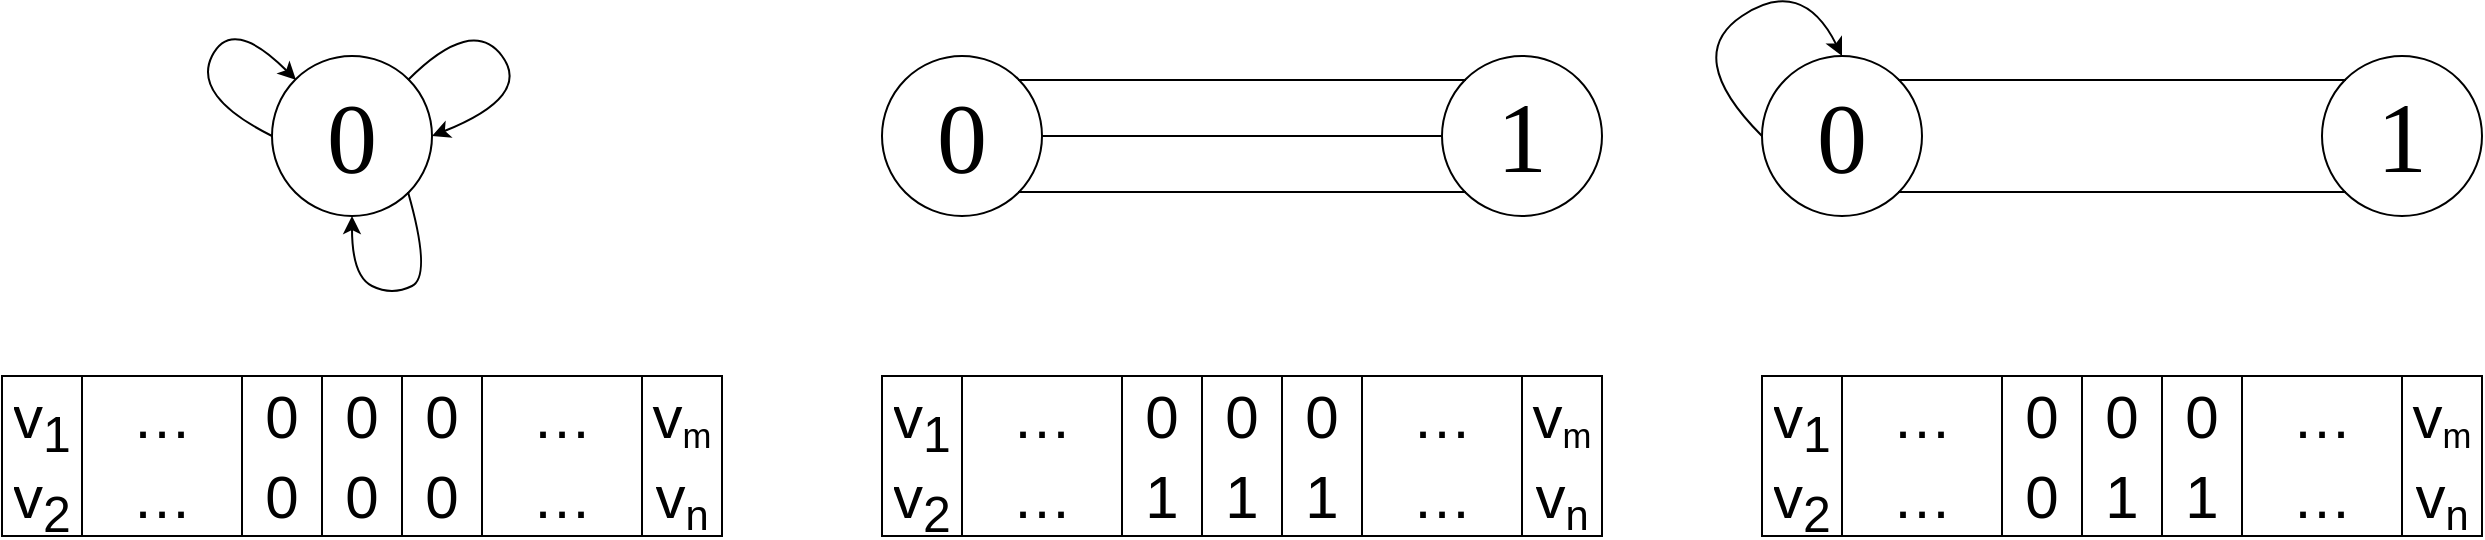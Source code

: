 <mxfile version="17.4.2" type="device"><diagram id="MKfzHpNzYJ8YK5ZVipmU" name="第 1 页"><mxGraphModel dx="918" dy="721" grid="1" gridSize="10" guides="1" tooltips="1" connect="1" arrows="1" fold="1" page="1" pageScale="1" pageWidth="1169" pageHeight="827" math="0" shadow="0"><root><mxCell id="0"/><mxCell id="1" parent="0"/><mxCell id="WsElSykzND-CtIo0P9mo-120" value="" style="shape=table;startSize=0;container=1;collapsible=0;childLayout=tableLayout;fontSize=30;strokeColor=default;fillColor=none;" vertex="1" parent="1"><mxGeometry x="640" y="400" width="360" height="80" as="geometry"/></mxCell><mxCell id="WsElSykzND-CtIo0P9mo-121" value="" style="shape=tableRow;horizontal=0;startSize=0;swimlaneHead=0;swimlaneBody=0;top=0;left=0;bottom=0;right=0;collapsible=0;dropTarget=0;fillColor=none;points=[[0,0.5],[1,0.5]];portConstraint=eastwest;fontSize=30;strokeColor=none;" vertex="1" parent="WsElSykzND-CtIo0P9mo-120"><mxGeometry width="360" height="80" as="geometry"/></mxCell><mxCell id="WsElSykzND-CtIo0P9mo-122" value="" style="shape=partialRectangle;html=1;whiteSpace=wrap;connectable=0;overflow=hidden;fillColor=none;top=0;left=0;bottom=0;right=0;pointerEvents=1;fontSize=30;strokeColor=none;" vertex="1" parent="WsElSykzND-CtIo0P9mo-121"><mxGeometry width="40" height="80" as="geometry"><mxRectangle width="40" height="80" as="alternateBounds"/></mxGeometry></mxCell><mxCell id="WsElSykzND-CtIo0P9mo-123" style="shape=partialRectangle;html=1;whiteSpace=wrap;connectable=0;overflow=hidden;fillColor=none;top=0;left=0;bottom=0;right=0;pointerEvents=1;fontSize=30;strokeColor=none;" vertex="1" parent="WsElSykzND-CtIo0P9mo-121"><mxGeometry x="40" width="80" height="80" as="geometry"><mxRectangle width="80" height="80" as="alternateBounds"/></mxGeometry></mxCell><mxCell id="WsElSykzND-CtIo0P9mo-124" value="" style="shape=partialRectangle;html=1;whiteSpace=wrap;connectable=0;overflow=hidden;fillColor=none;top=0;left=0;bottom=0;right=0;pointerEvents=1;fontSize=30;strokeColor=none;" vertex="1" parent="WsElSykzND-CtIo0P9mo-121"><mxGeometry x="120" width="40" height="80" as="geometry"><mxRectangle width="40" height="80" as="alternateBounds"/></mxGeometry></mxCell><mxCell id="WsElSykzND-CtIo0P9mo-125" value="" style="shape=partialRectangle;html=1;whiteSpace=wrap;connectable=0;overflow=hidden;fillColor=none;top=0;left=0;bottom=0;right=0;pointerEvents=1;fontSize=30;strokeColor=none;" vertex="1" parent="WsElSykzND-CtIo0P9mo-121"><mxGeometry x="160" width="40" height="80" as="geometry"><mxRectangle width="40" height="80" as="alternateBounds"/></mxGeometry></mxCell><mxCell id="WsElSykzND-CtIo0P9mo-126" value="" style="shape=partialRectangle;html=1;whiteSpace=wrap;connectable=0;overflow=hidden;fillColor=none;top=0;left=0;bottom=0;right=0;pointerEvents=1;fontSize=30;strokeColor=none;" vertex="1" parent="WsElSykzND-CtIo0P9mo-121"><mxGeometry x="200" width="40" height="80" as="geometry"><mxRectangle width="40" height="80" as="alternateBounds"/></mxGeometry></mxCell><mxCell id="WsElSykzND-CtIo0P9mo-127" value="" style="shape=partialRectangle;html=1;whiteSpace=wrap;connectable=0;overflow=hidden;fillColor=none;top=0;left=0;bottom=0;right=0;pointerEvents=1;fontSize=30;strokeColor=none;" vertex="1" parent="WsElSykzND-CtIo0P9mo-121"><mxGeometry x="240" width="80" height="80" as="geometry"><mxRectangle width="80" height="80" as="alternateBounds"/></mxGeometry></mxCell><mxCell id="WsElSykzND-CtIo0P9mo-128" value="" style="shape=partialRectangle;html=1;whiteSpace=wrap;connectable=0;overflow=hidden;fillColor=none;top=0;left=0;bottom=0;right=0;pointerEvents=1;fontSize=30;strokeColor=none;" vertex="1" parent="WsElSykzND-CtIo0P9mo-121"><mxGeometry x="320" width="40" height="80" as="geometry"><mxRectangle width="40" height="80" as="alternateBounds"/></mxGeometry></mxCell><mxCell id="WsElSykzND-CtIo0P9mo-6" value="" style="shape=table;startSize=0;container=1;collapsible=0;childLayout=tableLayout;fontSize=30;strokeColor=none;fillColor=none;" vertex="1" parent="1"><mxGeometry x="200" y="400" width="360" height="80" as="geometry"/></mxCell><mxCell id="WsElSykzND-CtIo0P9mo-7" value="" style="shape=tableRow;horizontal=0;startSize=0;swimlaneHead=0;swimlaneBody=0;top=0;left=0;bottom=0;right=0;collapsible=0;dropTarget=0;fillColor=none;points=[[0,0.5],[1,0.5]];portConstraint=eastwest;fontSize=30;strokeColor=none;" vertex="1" parent="WsElSykzND-CtIo0P9mo-6"><mxGeometry width="360" height="40" as="geometry"/></mxCell><mxCell id="WsElSykzND-CtIo0P9mo-70" value="v&lt;sub&gt;1&lt;/sub&gt;" style="shape=partialRectangle;html=1;whiteSpace=wrap;connectable=0;overflow=hidden;fillColor=none;top=0;left=0;bottom=0;right=0;pointerEvents=1;fontSize=30;strokeColor=none;" vertex="1" parent="WsElSykzND-CtIo0P9mo-7"><mxGeometry width="40" height="40" as="geometry"><mxRectangle width="40" height="40" as="alternateBounds"/></mxGeometry></mxCell><mxCell id="WsElSykzND-CtIo0P9mo-68" value="…" style="shape=partialRectangle;html=1;whiteSpace=wrap;connectable=0;overflow=hidden;fillColor=none;top=0;left=0;bottom=0;right=0;pointerEvents=1;fontSize=30;strokeColor=none;" vertex="1" parent="WsElSykzND-CtIo0P9mo-7"><mxGeometry x="40" width="80" height="40" as="geometry"><mxRectangle width="80" height="40" as="alternateBounds"/></mxGeometry></mxCell><mxCell id="WsElSykzND-CtIo0P9mo-8" value="0" style="shape=partialRectangle;html=1;whiteSpace=wrap;connectable=0;overflow=hidden;fillColor=none;top=0;left=0;bottom=0;right=0;pointerEvents=1;fontSize=30;strokeColor=none;" vertex="1" parent="WsElSykzND-CtIo0P9mo-7"><mxGeometry x="120" width="40" height="40" as="geometry"><mxRectangle width="40" height="40" as="alternateBounds"/></mxGeometry></mxCell><mxCell id="WsElSykzND-CtIo0P9mo-9" value="0" style="shape=partialRectangle;html=1;whiteSpace=wrap;connectable=0;overflow=hidden;fillColor=none;top=0;left=0;bottom=0;right=0;pointerEvents=1;fontSize=30;strokeColor=none;" vertex="1" parent="WsElSykzND-CtIo0P9mo-7"><mxGeometry x="160" width="40" height="40" as="geometry"><mxRectangle width="40" height="40" as="alternateBounds"/></mxGeometry></mxCell><mxCell id="WsElSykzND-CtIo0P9mo-10" value="0" style="shape=partialRectangle;html=1;whiteSpace=wrap;connectable=0;overflow=hidden;fillColor=none;top=0;left=0;bottom=0;right=0;pointerEvents=1;fontSize=30;strokeColor=none;" vertex="1" parent="WsElSykzND-CtIo0P9mo-7"><mxGeometry x="200" width="40" height="40" as="geometry"><mxRectangle width="40" height="40" as="alternateBounds"/></mxGeometry></mxCell><mxCell id="WsElSykzND-CtIo0P9mo-11" value="&lt;span&gt;…&lt;/span&gt;" style="shape=partialRectangle;html=1;whiteSpace=wrap;connectable=0;overflow=hidden;fillColor=none;top=0;left=0;bottom=0;right=0;pointerEvents=1;fontSize=30;strokeColor=none;" vertex="1" parent="WsElSykzND-CtIo0P9mo-7"><mxGeometry x="240" width="80" height="40" as="geometry"><mxRectangle width="80" height="40" as="alternateBounds"/></mxGeometry></mxCell><mxCell id="WsElSykzND-CtIo0P9mo-12" value="v&lt;span style=&quot;font-size: 20.833px&quot;&gt;&lt;sub&gt;m&lt;/sub&gt;&lt;/span&gt;" style="shape=partialRectangle;html=1;whiteSpace=wrap;connectable=0;overflow=hidden;fillColor=none;top=0;left=0;bottom=0;right=0;pointerEvents=1;fontSize=30;strokeColor=none;" vertex="1" parent="WsElSykzND-CtIo0P9mo-7"><mxGeometry x="320" width="40" height="40" as="geometry"><mxRectangle width="40" height="40" as="alternateBounds"/></mxGeometry></mxCell><mxCell id="WsElSykzND-CtIo0P9mo-18" value="" style="shape=tableRow;horizontal=0;startSize=0;swimlaneHead=0;swimlaneBody=0;top=0;left=0;bottom=0;right=0;collapsible=0;dropTarget=0;fillColor=none;points=[[0,0.5],[1,0.5]];portConstraint=eastwest;fontSize=30;strokeColor=none;" vertex="1" parent="WsElSykzND-CtIo0P9mo-6"><mxGeometry y="40" width="360" height="40" as="geometry"/></mxCell><mxCell id="WsElSykzND-CtIo0P9mo-71" value="v&lt;sub&gt;2&lt;/sub&gt;" style="shape=partialRectangle;html=1;whiteSpace=wrap;connectable=0;overflow=hidden;fillColor=none;top=0;left=0;bottom=0;right=0;pointerEvents=1;fontSize=30;strokeColor=none;" vertex="1" parent="WsElSykzND-CtIo0P9mo-18"><mxGeometry width="40" height="40" as="geometry"><mxRectangle width="40" height="40" as="alternateBounds"/></mxGeometry></mxCell><mxCell id="WsElSykzND-CtIo0P9mo-69" value="&lt;span&gt;…&lt;/span&gt;" style="shape=partialRectangle;html=1;whiteSpace=wrap;connectable=0;overflow=hidden;fillColor=none;top=0;left=0;bottom=0;right=0;pointerEvents=1;fontSize=30;strokeColor=none;" vertex="1" parent="WsElSykzND-CtIo0P9mo-18"><mxGeometry x="40" width="80" height="40" as="geometry"><mxRectangle width="80" height="40" as="alternateBounds"/></mxGeometry></mxCell><mxCell id="WsElSykzND-CtIo0P9mo-19" value="0" style="shape=partialRectangle;html=1;whiteSpace=wrap;connectable=0;overflow=hidden;fillColor=none;top=0;left=0;bottom=0;right=0;pointerEvents=1;fontSize=30;strokeColor=none;" vertex="1" parent="WsElSykzND-CtIo0P9mo-18"><mxGeometry x="120" width="40" height="40" as="geometry"><mxRectangle width="40" height="40" as="alternateBounds"/></mxGeometry></mxCell><mxCell id="WsElSykzND-CtIo0P9mo-20" value="0" style="shape=partialRectangle;html=1;whiteSpace=wrap;connectable=0;overflow=hidden;fillColor=none;top=0;left=0;bottom=0;right=0;pointerEvents=1;fontSize=30;strokeColor=none;" vertex="1" parent="WsElSykzND-CtIo0P9mo-18"><mxGeometry x="160" width="40" height="40" as="geometry"><mxRectangle width="40" height="40" as="alternateBounds"/></mxGeometry></mxCell><mxCell id="WsElSykzND-CtIo0P9mo-21" value="0" style="shape=partialRectangle;html=1;whiteSpace=wrap;connectable=0;overflow=hidden;fillColor=none;top=0;left=0;bottom=0;right=0;pointerEvents=1;fontSize=30;strokeColor=none;" vertex="1" parent="WsElSykzND-CtIo0P9mo-18"><mxGeometry x="200" width="40" height="40" as="geometry"><mxRectangle width="40" height="40" as="alternateBounds"/></mxGeometry></mxCell><mxCell id="WsElSykzND-CtIo0P9mo-22" value="&lt;span&gt;…&lt;/span&gt;" style="shape=partialRectangle;html=1;whiteSpace=wrap;connectable=0;overflow=hidden;fillColor=none;top=0;left=0;bottom=0;right=0;pointerEvents=1;fontSize=30;strokeColor=none;" vertex="1" parent="WsElSykzND-CtIo0P9mo-18"><mxGeometry x="240" width="80" height="40" as="geometry"><mxRectangle width="80" height="40" as="alternateBounds"/></mxGeometry></mxCell><mxCell id="WsElSykzND-CtIo0P9mo-23" value="&lt;span&gt;v&lt;/span&gt;&lt;span style=&quot;font-size: 25px&quot;&gt;&lt;sub&gt;n&lt;/sub&gt;&lt;/span&gt;" style="shape=partialRectangle;html=1;whiteSpace=wrap;connectable=0;overflow=hidden;fillColor=none;top=0;left=0;bottom=0;right=0;pointerEvents=1;fontSize=30;strokeColor=none;" vertex="1" parent="WsElSykzND-CtIo0P9mo-18"><mxGeometry x="320" width="40" height="40" as="geometry"><mxRectangle width="40" height="40" as="alternateBounds"/></mxGeometry></mxCell><mxCell id="WsElSykzND-CtIo0P9mo-1" value="0" style="ellipse;whiteSpace=wrap;html=1;aspect=fixed;fontFamily=Times New Roman;fontSize=50;points=[[0,0.5,0,0,0],[0.15,0.15,0,0,0],[0.15,0.85,0,0,0],[0.5,0,0,0,0],[0.5,0.5,0,0,0],[0.5,1,0,0,0],[0.85,0.15,0,0,0],[0.85,0.85,0,0,0],[1,0.5,0,0,0]];" vertex="1" parent="1"><mxGeometry x="335" y="240" width="80" height="80" as="geometry"/></mxCell><mxCell id="WsElSykzND-CtIo0P9mo-3" value="" style="curved=1;endArrow=classic;html=1;rounded=0;exitX=0.85;exitY=0.85;exitDx=0;exitDy=0;exitPerimeter=0;entryX=0.5;entryY=1;entryDx=0;entryDy=0;entryPerimeter=0;" edge="1" parent="1" source="WsElSykzND-CtIo0P9mo-1" target="WsElSykzND-CtIo0P9mo-1"><mxGeometry width="50" height="50" relative="1" as="geometry"><mxPoint x="245" y="340" as="sourcePoint"/><mxPoint x="295" y="290" as="targetPoint"/><Array as="points"><mxPoint x="415" y="350"/><mxPoint x="395" y="360"/><mxPoint x="375" y="350"/></Array></mxGeometry></mxCell><mxCell id="WsElSykzND-CtIo0P9mo-4" value="" style="curved=1;endArrow=classic;html=1;rounded=0;exitX=0;exitY=0.5;exitDx=0;exitDy=0;exitPerimeter=0;entryX=0.15;entryY=0.15;entryDx=0;entryDy=0;entryPerimeter=0;" edge="1" parent="1" source="WsElSykzND-CtIo0P9mo-1" target="WsElSykzND-CtIo0P9mo-1"><mxGeometry width="50" height="50" relative="1" as="geometry"><mxPoint x="215" y="260" as="sourcePoint"/><mxPoint x="265" y="210" as="targetPoint"/><Array as="points"><mxPoint x="295" y="260"/><mxPoint x="315" y="220"/></Array></mxGeometry></mxCell><mxCell id="WsElSykzND-CtIo0P9mo-5" value="" style="curved=1;endArrow=classic;html=1;rounded=0;fontSize=50;exitX=0.85;exitY=0.15;exitDx=0;exitDy=0;exitPerimeter=0;entryX=1;entryY=0.5;entryDx=0;entryDy=0;entryPerimeter=0;" edge="1" parent="1" source="WsElSykzND-CtIo0P9mo-1" target="WsElSykzND-CtIo0P9mo-1"><mxGeometry width="50" height="50" relative="1" as="geometry"><mxPoint x="505" y="230" as="sourcePoint"/><mxPoint x="555" y="180" as="targetPoint"/><Array as="points"><mxPoint x="435" y="220"/><mxPoint x="465" y="260"/></Array></mxGeometry></mxCell><mxCell id="WsElSykzND-CtIo0P9mo-80" value="" style="shape=table;startSize=0;container=1;collapsible=0;childLayout=tableLayout;fontSize=30;strokeColor=default;fillColor=none;" vertex="1" parent="1"><mxGeometry x="200" y="400" width="360" height="80" as="geometry"/></mxCell><mxCell id="WsElSykzND-CtIo0P9mo-81" value="" style="shape=tableRow;horizontal=0;startSize=0;swimlaneHead=0;swimlaneBody=0;top=0;left=0;bottom=0;right=0;collapsible=0;dropTarget=0;fillColor=none;points=[[0,0.5],[1,0.5]];portConstraint=eastwest;fontSize=30;strokeColor=none;" vertex="1" parent="WsElSykzND-CtIo0P9mo-80"><mxGeometry width="360" height="80" as="geometry"/></mxCell><mxCell id="WsElSykzND-CtIo0P9mo-82" value="" style="shape=partialRectangle;html=1;whiteSpace=wrap;connectable=0;overflow=hidden;fillColor=none;top=0;left=0;bottom=0;right=0;pointerEvents=1;fontSize=30;strokeColor=none;" vertex="1" parent="WsElSykzND-CtIo0P9mo-81"><mxGeometry width="40" height="80" as="geometry"><mxRectangle width="40" height="80" as="alternateBounds"/></mxGeometry></mxCell><mxCell id="WsElSykzND-CtIo0P9mo-83" style="shape=partialRectangle;html=1;whiteSpace=wrap;connectable=0;overflow=hidden;fillColor=none;top=0;left=0;bottom=0;right=0;pointerEvents=1;fontSize=30;strokeColor=none;" vertex="1" parent="WsElSykzND-CtIo0P9mo-81"><mxGeometry x="40" width="80" height="80" as="geometry"><mxRectangle width="80" height="80" as="alternateBounds"/></mxGeometry></mxCell><mxCell id="WsElSykzND-CtIo0P9mo-84" value="" style="shape=partialRectangle;html=1;whiteSpace=wrap;connectable=0;overflow=hidden;fillColor=none;top=0;left=0;bottom=0;right=0;pointerEvents=1;fontSize=30;strokeColor=none;" vertex="1" parent="WsElSykzND-CtIo0P9mo-81"><mxGeometry x="120" width="40" height="80" as="geometry"><mxRectangle width="40" height="80" as="alternateBounds"/></mxGeometry></mxCell><mxCell id="WsElSykzND-CtIo0P9mo-85" value="" style="shape=partialRectangle;html=1;whiteSpace=wrap;connectable=0;overflow=hidden;fillColor=none;top=0;left=0;bottom=0;right=0;pointerEvents=1;fontSize=30;strokeColor=none;" vertex="1" parent="WsElSykzND-CtIo0P9mo-81"><mxGeometry x="160" width="40" height="80" as="geometry"><mxRectangle width="40" height="80" as="alternateBounds"/></mxGeometry></mxCell><mxCell id="WsElSykzND-CtIo0P9mo-86" value="" style="shape=partialRectangle;html=1;whiteSpace=wrap;connectable=0;overflow=hidden;fillColor=none;top=0;left=0;bottom=0;right=0;pointerEvents=1;fontSize=30;strokeColor=none;" vertex="1" parent="WsElSykzND-CtIo0P9mo-81"><mxGeometry x="200" width="40" height="80" as="geometry"><mxRectangle width="40" height="80" as="alternateBounds"/></mxGeometry></mxCell><mxCell id="WsElSykzND-CtIo0P9mo-87" value="" style="shape=partialRectangle;html=1;whiteSpace=wrap;connectable=0;overflow=hidden;fillColor=none;top=0;left=0;bottom=0;right=0;pointerEvents=1;fontSize=30;strokeColor=none;" vertex="1" parent="WsElSykzND-CtIo0P9mo-81"><mxGeometry x="240" width="80" height="80" as="geometry"><mxRectangle width="80" height="80" as="alternateBounds"/></mxGeometry></mxCell><mxCell id="WsElSykzND-CtIo0P9mo-88" value="" style="shape=partialRectangle;html=1;whiteSpace=wrap;connectable=0;overflow=hidden;fillColor=none;top=0;left=0;bottom=0;right=0;pointerEvents=1;fontSize=30;strokeColor=none;" vertex="1" parent="WsElSykzND-CtIo0P9mo-81"><mxGeometry x="320" width="40" height="80" as="geometry"><mxRectangle width="40" height="80" as="alternateBounds"/></mxGeometry></mxCell><mxCell id="WsElSykzND-CtIo0P9mo-98" value="0" style="ellipse;whiteSpace=wrap;html=1;aspect=fixed;fontFamily=Times New Roman;fontSize=50;points=[[0,0.5,0,0,0],[0.15,0.15,0,0,0],[0.15,0.85,0,0,0],[0.5,0,0,0,0],[0.5,0.5,0,0,0],[0.5,1,0,0,0],[0.85,0.15,0,0,0],[0.85,0.85,0,0,0],[1,0.5,0,0,0]];" vertex="1" parent="1"><mxGeometry x="640" y="240" width="80" height="80" as="geometry"/></mxCell><mxCell id="WsElSykzND-CtIo0P9mo-99" value="1" style="ellipse;whiteSpace=wrap;html=1;aspect=fixed;fontFamily=Times New Roman;fontSize=50;points=[[0,0.5,0,0,0],[0.15,0.15,0,0,0],[0.15,0.85,0,0,0],[0.5,0,0,0,0],[0.5,0.5,0,0,0],[0.5,1,0,0,0],[0.85,0.15,0,0,0],[0.85,0.85,0,0,0],[1,0.5,0,0,0]];" vertex="1" parent="1"><mxGeometry x="920" y="240" width="80" height="80" as="geometry"/></mxCell><mxCell id="WsElSykzND-CtIo0P9mo-100" value="" style="endArrow=none;html=1;rounded=0;fontSize=50;exitX=0.85;exitY=0.15;exitDx=0;exitDy=0;exitPerimeter=0;entryX=0.15;entryY=0.15;entryDx=0;entryDy=0;entryPerimeter=0;" edge="1" parent="1" source="WsElSykzND-CtIo0P9mo-98" target="WsElSykzND-CtIo0P9mo-99"><mxGeometry width="50" height="50" relative="1" as="geometry"><mxPoint x="750" y="390" as="sourcePoint"/><mxPoint x="800" y="340" as="targetPoint"/></mxGeometry></mxCell><mxCell id="WsElSykzND-CtIo0P9mo-101" value="" style="endArrow=none;html=1;rounded=0;fontSize=50;exitX=1;exitY=0.5;exitDx=0;exitDy=0;exitPerimeter=0;entryX=0;entryY=0.5;entryDx=0;entryDy=0;entryPerimeter=0;" edge="1" parent="1" source="WsElSykzND-CtIo0P9mo-98" target="WsElSykzND-CtIo0P9mo-99"><mxGeometry width="50" height="50" relative="1" as="geometry"><mxPoint x="718" y="262.0" as="sourcePoint"/><mxPoint x="942" y="262.0" as="targetPoint"/></mxGeometry></mxCell><mxCell id="WsElSykzND-CtIo0P9mo-102" value="" style="endArrow=none;html=1;rounded=0;fontSize=50;exitX=0.85;exitY=0.85;exitDx=0;exitDy=0;exitPerimeter=0;entryX=0.15;entryY=0.85;entryDx=0;entryDy=0;entryPerimeter=0;" edge="1" parent="1" source="WsElSykzND-CtIo0P9mo-98" target="WsElSykzND-CtIo0P9mo-99"><mxGeometry width="50" height="50" relative="1" as="geometry"><mxPoint x="728" y="272.0" as="sourcePoint"/><mxPoint x="952" y="272.0" as="targetPoint"/></mxGeometry></mxCell><mxCell id="WsElSykzND-CtIo0P9mo-103" value="" style="shape=table;startSize=0;container=1;collapsible=0;childLayout=tableLayout;fontSize=30;strokeColor=none;fillColor=none;" vertex="1" parent="1"><mxGeometry x="640" y="400" width="360" height="80" as="geometry"/></mxCell><mxCell id="WsElSykzND-CtIo0P9mo-104" value="" style="shape=tableRow;horizontal=0;startSize=0;swimlaneHead=0;swimlaneBody=0;top=0;left=0;bottom=0;right=0;collapsible=0;dropTarget=0;fillColor=none;points=[[0,0.5],[1,0.5]];portConstraint=eastwest;fontSize=30;strokeColor=none;" vertex="1" parent="WsElSykzND-CtIo0P9mo-103"><mxGeometry width="360" height="40" as="geometry"/></mxCell><mxCell id="WsElSykzND-CtIo0P9mo-105" value="v&lt;sub&gt;1&lt;/sub&gt;" style="shape=partialRectangle;html=1;whiteSpace=wrap;connectable=0;overflow=hidden;fillColor=none;top=0;left=0;bottom=0;right=0;pointerEvents=1;fontSize=30;strokeColor=none;" vertex="1" parent="WsElSykzND-CtIo0P9mo-104"><mxGeometry width="40" height="40" as="geometry"><mxRectangle width="40" height="40" as="alternateBounds"/></mxGeometry></mxCell><mxCell id="WsElSykzND-CtIo0P9mo-106" value="…" style="shape=partialRectangle;html=1;whiteSpace=wrap;connectable=0;overflow=hidden;fillColor=none;top=0;left=0;bottom=0;right=0;pointerEvents=1;fontSize=30;strokeColor=none;" vertex="1" parent="WsElSykzND-CtIo0P9mo-104"><mxGeometry x="40" width="80" height="40" as="geometry"><mxRectangle width="80" height="40" as="alternateBounds"/></mxGeometry></mxCell><mxCell id="WsElSykzND-CtIo0P9mo-107" value="0" style="shape=partialRectangle;html=1;whiteSpace=wrap;connectable=0;overflow=hidden;fillColor=none;top=0;left=0;bottom=0;right=0;pointerEvents=1;fontSize=30;strokeColor=none;" vertex="1" parent="WsElSykzND-CtIo0P9mo-104"><mxGeometry x="120" width="40" height="40" as="geometry"><mxRectangle width="40" height="40" as="alternateBounds"/></mxGeometry></mxCell><mxCell id="WsElSykzND-CtIo0P9mo-108" value="0" style="shape=partialRectangle;html=1;whiteSpace=wrap;connectable=0;overflow=hidden;fillColor=none;top=0;left=0;bottom=0;right=0;pointerEvents=1;fontSize=30;strokeColor=none;" vertex="1" parent="WsElSykzND-CtIo0P9mo-104"><mxGeometry x="160" width="40" height="40" as="geometry"><mxRectangle width="40" height="40" as="alternateBounds"/></mxGeometry></mxCell><mxCell id="WsElSykzND-CtIo0P9mo-109" value="0" style="shape=partialRectangle;html=1;whiteSpace=wrap;connectable=0;overflow=hidden;fillColor=none;top=0;left=0;bottom=0;right=0;pointerEvents=1;fontSize=30;strokeColor=none;" vertex="1" parent="WsElSykzND-CtIo0P9mo-104"><mxGeometry x="200" width="40" height="40" as="geometry"><mxRectangle width="40" height="40" as="alternateBounds"/></mxGeometry></mxCell><mxCell id="WsElSykzND-CtIo0P9mo-110" value="&lt;span&gt;…&lt;/span&gt;" style="shape=partialRectangle;html=1;whiteSpace=wrap;connectable=0;overflow=hidden;fillColor=none;top=0;left=0;bottom=0;right=0;pointerEvents=1;fontSize=30;strokeColor=none;" vertex="1" parent="WsElSykzND-CtIo0P9mo-104"><mxGeometry x="240" width="80" height="40" as="geometry"><mxRectangle width="80" height="40" as="alternateBounds"/></mxGeometry></mxCell><mxCell id="WsElSykzND-CtIo0P9mo-111" value="v&lt;span style=&quot;font-size: 20.833px&quot;&gt;&lt;sub&gt;m&lt;/sub&gt;&lt;/span&gt;" style="shape=partialRectangle;html=1;whiteSpace=wrap;connectable=0;overflow=hidden;fillColor=none;top=0;left=0;bottom=0;right=0;pointerEvents=1;fontSize=30;strokeColor=none;" vertex="1" parent="WsElSykzND-CtIo0P9mo-104"><mxGeometry x="320" width="40" height="40" as="geometry"><mxRectangle width="40" height="40" as="alternateBounds"/></mxGeometry></mxCell><mxCell id="WsElSykzND-CtIo0P9mo-112" value="" style="shape=tableRow;horizontal=0;startSize=0;swimlaneHead=0;swimlaneBody=0;top=0;left=0;bottom=0;right=0;collapsible=0;dropTarget=0;fillColor=none;points=[[0,0.5],[1,0.5]];portConstraint=eastwest;fontSize=30;strokeColor=none;" vertex="1" parent="WsElSykzND-CtIo0P9mo-103"><mxGeometry y="40" width="360" height="40" as="geometry"/></mxCell><mxCell id="WsElSykzND-CtIo0P9mo-113" value="v&lt;sub&gt;2&lt;/sub&gt;" style="shape=partialRectangle;html=1;whiteSpace=wrap;connectable=0;overflow=hidden;fillColor=none;top=0;left=0;bottom=0;right=0;pointerEvents=1;fontSize=30;strokeColor=none;" vertex="1" parent="WsElSykzND-CtIo0P9mo-112"><mxGeometry width="40" height="40" as="geometry"><mxRectangle width="40" height="40" as="alternateBounds"/></mxGeometry></mxCell><mxCell id="WsElSykzND-CtIo0P9mo-114" value="&lt;span&gt;…&lt;/span&gt;" style="shape=partialRectangle;html=1;whiteSpace=wrap;connectable=0;overflow=hidden;fillColor=none;top=0;left=0;bottom=0;right=0;pointerEvents=1;fontSize=30;strokeColor=none;" vertex="1" parent="WsElSykzND-CtIo0P9mo-112"><mxGeometry x="40" width="80" height="40" as="geometry"><mxRectangle width="80" height="40" as="alternateBounds"/></mxGeometry></mxCell><mxCell id="WsElSykzND-CtIo0P9mo-115" value="1" style="shape=partialRectangle;html=1;whiteSpace=wrap;connectable=0;overflow=hidden;fillColor=none;top=0;left=0;bottom=0;right=0;pointerEvents=1;fontSize=30;strokeColor=none;" vertex="1" parent="WsElSykzND-CtIo0P9mo-112"><mxGeometry x="120" width="40" height="40" as="geometry"><mxRectangle width="40" height="40" as="alternateBounds"/></mxGeometry></mxCell><mxCell id="WsElSykzND-CtIo0P9mo-116" value="1" style="shape=partialRectangle;html=1;whiteSpace=wrap;connectable=0;overflow=hidden;fillColor=none;top=0;left=0;bottom=0;right=0;pointerEvents=1;fontSize=30;strokeColor=none;" vertex="1" parent="WsElSykzND-CtIo0P9mo-112"><mxGeometry x="160" width="40" height="40" as="geometry"><mxRectangle width="40" height="40" as="alternateBounds"/></mxGeometry></mxCell><mxCell id="WsElSykzND-CtIo0P9mo-117" value="1" style="shape=partialRectangle;html=1;whiteSpace=wrap;connectable=0;overflow=hidden;fillColor=none;top=0;left=0;bottom=0;right=0;pointerEvents=1;fontSize=30;strokeColor=none;" vertex="1" parent="WsElSykzND-CtIo0P9mo-112"><mxGeometry x="200" width="40" height="40" as="geometry"><mxRectangle width="40" height="40" as="alternateBounds"/></mxGeometry></mxCell><mxCell id="WsElSykzND-CtIo0P9mo-118" value="&lt;span&gt;…&lt;/span&gt;" style="shape=partialRectangle;html=1;whiteSpace=wrap;connectable=0;overflow=hidden;fillColor=none;top=0;left=0;bottom=0;right=0;pointerEvents=1;fontSize=30;strokeColor=none;" vertex="1" parent="WsElSykzND-CtIo0P9mo-112"><mxGeometry x="240" width="80" height="40" as="geometry"><mxRectangle width="80" height="40" as="alternateBounds"/></mxGeometry></mxCell><mxCell id="WsElSykzND-CtIo0P9mo-119" value="&lt;span&gt;v&lt;/span&gt;&lt;span style=&quot;font-size: 25px&quot;&gt;&lt;sub&gt;n&lt;/sub&gt;&lt;/span&gt;" style="shape=partialRectangle;html=1;whiteSpace=wrap;connectable=0;overflow=hidden;fillColor=none;top=0;left=0;bottom=0;right=0;pointerEvents=1;fontSize=30;strokeColor=none;" vertex="1" parent="WsElSykzND-CtIo0P9mo-112"><mxGeometry x="320" width="40" height="40" as="geometry"><mxRectangle width="40" height="40" as="alternateBounds"/></mxGeometry></mxCell><mxCell id="WsElSykzND-CtIo0P9mo-129" value="" style="shape=table;startSize=0;container=1;collapsible=0;childLayout=tableLayout;fontSize=30;strokeColor=default;fillColor=none;" vertex="1" parent="1"><mxGeometry x="1080" y="400" width="360" height="80" as="geometry"/></mxCell><mxCell id="WsElSykzND-CtIo0P9mo-130" value="" style="shape=tableRow;horizontal=0;startSize=0;swimlaneHead=0;swimlaneBody=0;top=0;left=0;bottom=0;right=0;collapsible=0;dropTarget=0;fillColor=none;points=[[0,0.5],[1,0.5]];portConstraint=eastwest;fontSize=30;strokeColor=none;" vertex="1" parent="WsElSykzND-CtIo0P9mo-129"><mxGeometry width="360" height="80" as="geometry"/></mxCell><mxCell id="WsElSykzND-CtIo0P9mo-131" value="" style="shape=partialRectangle;html=1;whiteSpace=wrap;connectable=0;overflow=hidden;fillColor=none;top=0;left=0;bottom=0;right=0;pointerEvents=1;fontSize=30;strokeColor=none;" vertex="1" parent="WsElSykzND-CtIo0P9mo-130"><mxGeometry width="40" height="80" as="geometry"><mxRectangle width="40" height="80" as="alternateBounds"/></mxGeometry></mxCell><mxCell id="WsElSykzND-CtIo0P9mo-132" style="shape=partialRectangle;html=1;whiteSpace=wrap;connectable=0;overflow=hidden;fillColor=none;top=0;left=0;bottom=0;right=0;pointerEvents=1;fontSize=30;strokeColor=none;" vertex="1" parent="WsElSykzND-CtIo0P9mo-130"><mxGeometry x="40" width="80" height="80" as="geometry"><mxRectangle width="80" height="80" as="alternateBounds"/></mxGeometry></mxCell><mxCell id="WsElSykzND-CtIo0P9mo-133" value="" style="shape=partialRectangle;html=1;whiteSpace=wrap;connectable=0;overflow=hidden;fillColor=none;top=0;left=0;bottom=0;right=0;pointerEvents=1;fontSize=30;strokeColor=none;" vertex="1" parent="WsElSykzND-CtIo0P9mo-130"><mxGeometry x="120" width="40" height="80" as="geometry"><mxRectangle width="40" height="80" as="alternateBounds"/></mxGeometry></mxCell><mxCell id="WsElSykzND-CtIo0P9mo-134" value="" style="shape=partialRectangle;html=1;whiteSpace=wrap;connectable=0;overflow=hidden;fillColor=none;top=0;left=0;bottom=0;right=0;pointerEvents=1;fontSize=30;strokeColor=none;" vertex="1" parent="WsElSykzND-CtIo0P9mo-130"><mxGeometry x="160" width="40" height="80" as="geometry"><mxRectangle width="40" height="80" as="alternateBounds"/></mxGeometry></mxCell><mxCell id="WsElSykzND-CtIo0P9mo-135" value="" style="shape=partialRectangle;html=1;whiteSpace=wrap;connectable=0;overflow=hidden;fillColor=none;top=0;left=0;bottom=0;right=0;pointerEvents=1;fontSize=30;strokeColor=none;" vertex="1" parent="WsElSykzND-CtIo0P9mo-130"><mxGeometry x="200" width="40" height="80" as="geometry"><mxRectangle width="40" height="80" as="alternateBounds"/></mxGeometry></mxCell><mxCell id="WsElSykzND-CtIo0P9mo-136" value="" style="shape=partialRectangle;html=1;whiteSpace=wrap;connectable=0;overflow=hidden;fillColor=none;top=0;left=0;bottom=0;right=0;pointerEvents=1;fontSize=30;strokeColor=none;" vertex="1" parent="WsElSykzND-CtIo0P9mo-130"><mxGeometry x="240" width="80" height="80" as="geometry"><mxRectangle width="80" height="80" as="alternateBounds"/></mxGeometry></mxCell><mxCell id="WsElSykzND-CtIo0P9mo-137" value="" style="shape=partialRectangle;html=1;whiteSpace=wrap;connectable=0;overflow=hidden;fillColor=none;top=0;left=0;bottom=0;right=0;pointerEvents=1;fontSize=30;strokeColor=none;" vertex="1" parent="WsElSykzND-CtIo0P9mo-130"><mxGeometry x="320" width="40" height="80" as="geometry"><mxRectangle width="40" height="80" as="alternateBounds"/></mxGeometry></mxCell><mxCell id="WsElSykzND-CtIo0P9mo-138" value="0" style="ellipse;whiteSpace=wrap;html=1;aspect=fixed;fontFamily=Times New Roman;fontSize=50;points=[[0,0.5,0,0,0],[0.15,0.15,0,0,0],[0.15,0.85,0,0,0],[0.5,0,0,0,0],[0.5,0.5,0,0,0],[0.5,1,0,0,0],[0.85,0.15,0,0,0],[0.85,0.85,0,0,0],[1,0.5,0,0,0]];" vertex="1" parent="1"><mxGeometry x="1080" y="240" width="80" height="80" as="geometry"/></mxCell><mxCell id="WsElSykzND-CtIo0P9mo-139" value="1" style="ellipse;whiteSpace=wrap;html=1;aspect=fixed;fontFamily=Times New Roman;fontSize=50;points=[[0,0.5,0,0,0],[0.15,0.15,0,0,0],[0.15,0.85,0,0,0],[0.5,0,0,0,0],[0.5,0.5,0,0,0],[0.5,1,0,0,0],[0.85,0.15,0,0,0],[0.85,0.85,0,0,0],[1,0.5,0,0,0]];" vertex="1" parent="1"><mxGeometry x="1360" y="240" width="80" height="80" as="geometry"/></mxCell><mxCell id="WsElSykzND-CtIo0P9mo-140" value="" style="endArrow=none;html=1;rounded=0;fontSize=50;exitX=0.85;exitY=0.15;exitDx=0;exitDy=0;exitPerimeter=0;entryX=0.15;entryY=0.15;entryDx=0;entryDy=0;entryPerimeter=0;" edge="1" parent="1" source="WsElSykzND-CtIo0P9mo-138" target="WsElSykzND-CtIo0P9mo-139"><mxGeometry width="50" height="50" relative="1" as="geometry"><mxPoint x="1190" y="390" as="sourcePoint"/><mxPoint x="1240" y="340" as="targetPoint"/></mxGeometry></mxCell><mxCell id="WsElSykzND-CtIo0P9mo-142" value="" style="endArrow=none;html=1;rounded=0;fontSize=50;exitX=0.85;exitY=0.85;exitDx=0;exitDy=0;exitPerimeter=0;entryX=0.15;entryY=0.85;entryDx=0;entryDy=0;entryPerimeter=0;" edge="1" parent="1" source="WsElSykzND-CtIo0P9mo-138" target="WsElSykzND-CtIo0P9mo-139"><mxGeometry width="50" height="50" relative="1" as="geometry"><mxPoint x="1168" y="272.0" as="sourcePoint"/><mxPoint x="1392" y="272.0" as="targetPoint"/></mxGeometry></mxCell><mxCell id="WsElSykzND-CtIo0P9mo-143" value="" style="shape=table;startSize=0;container=1;collapsible=0;childLayout=tableLayout;fontSize=30;strokeColor=none;fillColor=none;" vertex="1" parent="1"><mxGeometry x="1080" y="400" width="360" height="80" as="geometry"/></mxCell><mxCell id="WsElSykzND-CtIo0P9mo-144" value="" style="shape=tableRow;horizontal=0;startSize=0;swimlaneHead=0;swimlaneBody=0;top=0;left=0;bottom=0;right=0;collapsible=0;dropTarget=0;fillColor=none;points=[[0,0.5],[1,0.5]];portConstraint=eastwest;fontSize=30;strokeColor=none;" vertex="1" parent="WsElSykzND-CtIo0P9mo-143"><mxGeometry width="360" height="40" as="geometry"/></mxCell><mxCell id="WsElSykzND-CtIo0P9mo-145" value="v&lt;sub&gt;1&lt;/sub&gt;" style="shape=partialRectangle;html=1;whiteSpace=wrap;connectable=0;overflow=hidden;fillColor=none;top=0;left=0;bottom=0;right=0;pointerEvents=1;fontSize=30;strokeColor=none;" vertex="1" parent="WsElSykzND-CtIo0P9mo-144"><mxGeometry width="40" height="40" as="geometry"><mxRectangle width="40" height="40" as="alternateBounds"/></mxGeometry></mxCell><mxCell id="WsElSykzND-CtIo0P9mo-146" value="…" style="shape=partialRectangle;html=1;whiteSpace=wrap;connectable=0;overflow=hidden;fillColor=none;top=0;left=0;bottom=0;right=0;pointerEvents=1;fontSize=30;strokeColor=none;" vertex="1" parent="WsElSykzND-CtIo0P9mo-144"><mxGeometry x="40" width="80" height="40" as="geometry"><mxRectangle width="80" height="40" as="alternateBounds"/></mxGeometry></mxCell><mxCell id="WsElSykzND-CtIo0P9mo-147" value="0" style="shape=partialRectangle;html=1;whiteSpace=wrap;connectable=0;overflow=hidden;fillColor=none;top=0;left=0;bottom=0;right=0;pointerEvents=1;fontSize=30;strokeColor=none;" vertex="1" parent="WsElSykzND-CtIo0P9mo-144"><mxGeometry x="120" width="40" height="40" as="geometry"><mxRectangle width="40" height="40" as="alternateBounds"/></mxGeometry></mxCell><mxCell id="WsElSykzND-CtIo0P9mo-148" value="0" style="shape=partialRectangle;html=1;whiteSpace=wrap;connectable=0;overflow=hidden;fillColor=none;top=0;left=0;bottom=0;right=0;pointerEvents=1;fontSize=30;strokeColor=none;" vertex="1" parent="WsElSykzND-CtIo0P9mo-144"><mxGeometry x="160" width="40" height="40" as="geometry"><mxRectangle width="40" height="40" as="alternateBounds"/></mxGeometry></mxCell><mxCell id="WsElSykzND-CtIo0P9mo-149" value="0" style="shape=partialRectangle;html=1;whiteSpace=wrap;connectable=0;overflow=hidden;fillColor=none;top=0;left=0;bottom=0;right=0;pointerEvents=1;fontSize=30;strokeColor=none;" vertex="1" parent="WsElSykzND-CtIo0P9mo-144"><mxGeometry x="200" width="40" height="40" as="geometry"><mxRectangle width="40" height="40" as="alternateBounds"/></mxGeometry></mxCell><mxCell id="WsElSykzND-CtIo0P9mo-150" value="&lt;span&gt;…&lt;/span&gt;" style="shape=partialRectangle;html=1;whiteSpace=wrap;connectable=0;overflow=hidden;fillColor=none;top=0;left=0;bottom=0;right=0;pointerEvents=1;fontSize=30;strokeColor=none;" vertex="1" parent="WsElSykzND-CtIo0P9mo-144"><mxGeometry x="240" width="80" height="40" as="geometry"><mxRectangle width="80" height="40" as="alternateBounds"/></mxGeometry></mxCell><mxCell id="WsElSykzND-CtIo0P9mo-151" value="v&lt;span style=&quot;font-size: 20.833px&quot;&gt;&lt;sub&gt;m&lt;/sub&gt;&lt;/span&gt;" style="shape=partialRectangle;html=1;whiteSpace=wrap;connectable=0;overflow=hidden;fillColor=none;top=0;left=0;bottom=0;right=0;pointerEvents=1;fontSize=30;strokeColor=none;" vertex="1" parent="WsElSykzND-CtIo0P9mo-144"><mxGeometry x="320" width="40" height="40" as="geometry"><mxRectangle width="40" height="40" as="alternateBounds"/></mxGeometry></mxCell><mxCell id="WsElSykzND-CtIo0P9mo-152" value="" style="shape=tableRow;horizontal=0;startSize=0;swimlaneHead=0;swimlaneBody=0;top=0;left=0;bottom=0;right=0;collapsible=0;dropTarget=0;fillColor=none;points=[[0,0.5],[1,0.5]];portConstraint=eastwest;fontSize=30;strokeColor=none;" vertex="1" parent="WsElSykzND-CtIo0P9mo-143"><mxGeometry y="40" width="360" height="40" as="geometry"/></mxCell><mxCell id="WsElSykzND-CtIo0P9mo-153" value="v&lt;sub&gt;2&lt;/sub&gt;" style="shape=partialRectangle;html=1;whiteSpace=wrap;connectable=0;overflow=hidden;fillColor=none;top=0;left=0;bottom=0;right=0;pointerEvents=1;fontSize=30;strokeColor=none;" vertex="1" parent="WsElSykzND-CtIo0P9mo-152"><mxGeometry width="40" height="40" as="geometry"><mxRectangle width="40" height="40" as="alternateBounds"/></mxGeometry></mxCell><mxCell id="WsElSykzND-CtIo0P9mo-154" value="&lt;span&gt;…&lt;/span&gt;" style="shape=partialRectangle;html=1;whiteSpace=wrap;connectable=0;overflow=hidden;fillColor=none;top=0;left=0;bottom=0;right=0;pointerEvents=1;fontSize=30;strokeColor=none;" vertex="1" parent="WsElSykzND-CtIo0P9mo-152"><mxGeometry x="40" width="80" height="40" as="geometry"><mxRectangle width="80" height="40" as="alternateBounds"/></mxGeometry></mxCell><mxCell id="WsElSykzND-CtIo0P9mo-155" value="0" style="shape=partialRectangle;html=1;whiteSpace=wrap;connectable=0;overflow=hidden;fillColor=none;top=0;left=0;bottom=0;right=0;pointerEvents=1;fontSize=30;strokeColor=none;" vertex="1" parent="WsElSykzND-CtIo0P9mo-152"><mxGeometry x="120" width="40" height="40" as="geometry"><mxRectangle width="40" height="40" as="alternateBounds"/></mxGeometry></mxCell><mxCell id="WsElSykzND-CtIo0P9mo-156" value="1" style="shape=partialRectangle;html=1;whiteSpace=wrap;connectable=0;overflow=hidden;fillColor=none;top=0;left=0;bottom=0;right=0;pointerEvents=1;fontSize=30;strokeColor=none;" vertex="1" parent="WsElSykzND-CtIo0P9mo-152"><mxGeometry x="160" width="40" height="40" as="geometry"><mxRectangle width="40" height="40" as="alternateBounds"/></mxGeometry></mxCell><mxCell id="WsElSykzND-CtIo0P9mo-157" value="1" style="shape=partialRectangle;html=1;whiteSpace=wrap;connectable=0;overflow=hidden;fillColor=none;top=0;left=0;bottom=0;right=0;pointerEvents=1;fontSize=30;strokeColor=none;" vertex="1" parent="WsElSykzND-CtIo0P9mo-152"><mxGeometry x="200" width="40" height="40" as="geometry"><mxRectangle width="40" height="40" as="alternateBounds"/></mxGeometry></mxCell><mxCell id="WsElSykzND-CtIo0P9mo-158" value="&lt;span&gt;…&lt;/span&gt;" style="shape=partialRectangle;html=1;whiteSpace=wrap;connectable=0;overflow=hidden;fillColor=none;top=0;left=0;bottom=0;right=0;pointerEvents=1;fontSize=30;strokeColor=none;" vertex="1" parent="WsElSykzND-CtIo0P9mo-152"><mxGeometry x="240" width="80" height="40" as="geometry"><mxRectangle width="80" height="40" as="alternateBounds"/></mxGeometry></mxCell><mxCell id="WsElSykzND-CtIo0P9mo-159" value="&lt;span&gt;v&lt;/span&gt;&lt;span style=&quot;font-size: 25px&quot;&gt;&lt;sub&gt;n&lt;/sub&gt;&lt;/span&gt;" style="shape=partialRectangle;html=1;whiteSpace=wrap;connectable=0;overflow=hidden;fillColor=none;top=0;left=0;bottom=0;right=0;pointerEvents=1;fontSize=30;strokeColor=none;" vertex="1" parent="WsElSykzND-CtIo0P9mo-152"><mxGeometry x="320" width="40" height="40" as="geometry"><mxRectangle width="40" height="40" as="alternateBounds"/></mxGeometry></mxCell><mxCell id="WsElSykzND-CtIo0P9mo-160" value="" style="curved=1;endArrow=classic;html=1;rounded=0;fontSize=50;exitX=0;exitY=0.5;exitDx=0;exitDy=0;exitPerimeter=0;entryX=0.5;entryY=0;entryDx=0;entryDy=0;entryPerimeter=0;" edge="1" parent="1" source="WsElSykzND-CtIo0P9mo-138" target="WsElSykzND-CtIo0P9mo-138"><mxGeometry width="50" height="50" relative="1" as="geometry"><mxPoint x="413" y="262.0" as="sourcePoint"/><mxPoint x="425" y="290.0" as="targetPoint"/><Array as="points"><mxPoint x="1040" y="240"/><mxPoint x="1100" y="200"/></Array></mxGeometry></mxCell></root></mxGraphModel></diagram></mxfile>